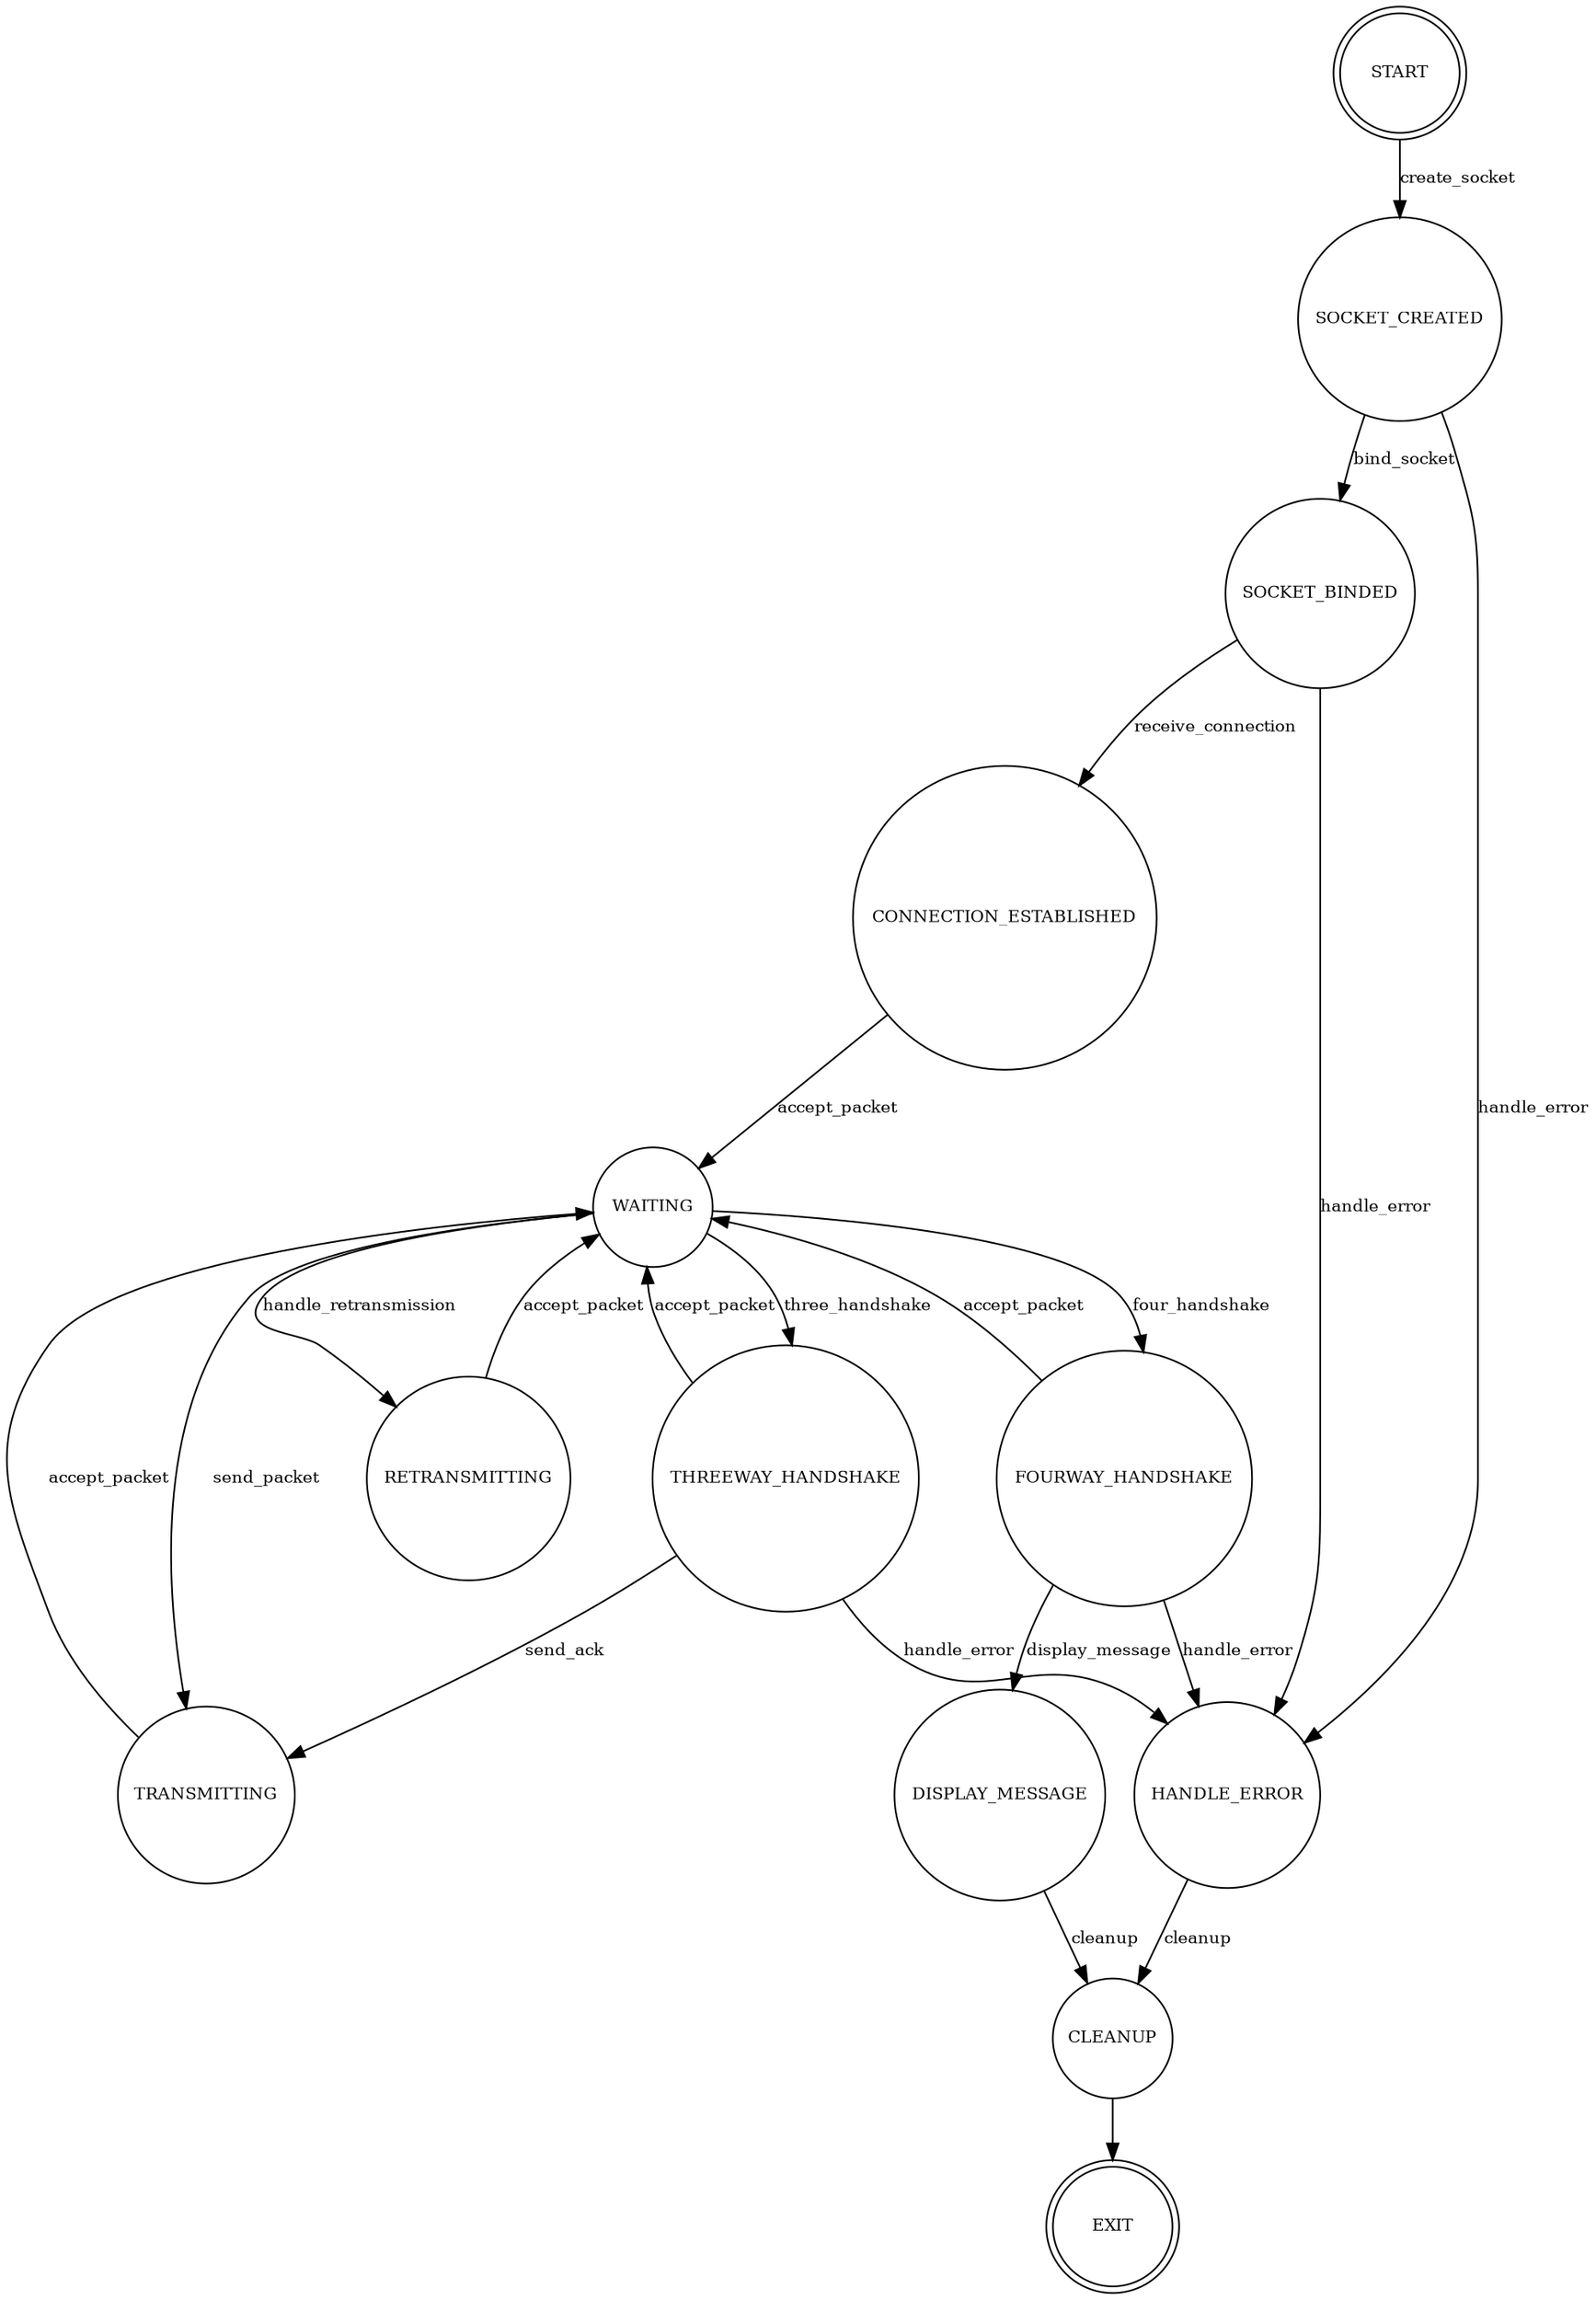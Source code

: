 digraph Server {
    node [shape=circle; fontsize=10; width=1;height=1;];
    edge [fontsize=10];

    START [label="START", shape=doublecircle]
    HANDLE_ERROR [label="HANDLE_ERROR", shape=circle]
    SOCKET_CREATED [label="SOCKET_CREATED", shape=circle]
    SOCKET_BINDED [label="SOCKET_BINDED", shape=circle]
    CONNECTION_ESTABLISHED [label="CONNECTION_ESTABLISHED", shape=circle]
    WAITING[label="WAITING", shape=circle]
    THREEWAY_HANDSHAKE[label="THREEWAY_HANDSHAKE", shape=circle]
    FOURWAY_HANDSHAKE[label="FOURWAY_HANDSHAKE", shape=circle]
    TRANSMITTING [label="TRANSMITTING", shape=circle]
    RETRANSMITTING [label="RETRANSMITTING", shape=circle]
    CLEANUP [label="CLEANUP", shape=circle]
    EXIT [label="EXIT", shape=doublecircle]

    START -> SOCKET_CREATED [label="create_socket"]
    SOCKET_CREATED -> SOCKET_BINDED [label="bind_socket"]
    SOCKET_CREATED -> HANDLE_ERROR [label="handle_error"]
    SOCKET_BINDED -> CONNECTION_ESTABLISHED [label="receive_connection"]
    SOCKET_BINDED -> HANDLE_ERROR [label="handle_error"]
    CONNECTION_ESTABLISHED -> WAITING [label="accept_packet"]
    THREEWAY_HANDSHAKE -> TRANSMITTING [label="send_ack"]
    THREEWAY_HANDSHAKE -> HANDLE_ERROR [label="handle_error"]
    THREEWAY_HANDSHAKE -> WAITING [label="accept_packet"]
    TRANSMITTING -> WAITING [label="accept_packet"]
    WAITING -> TRANSMITTING [label="send_packet"]
    WAITING -> THREEWAY_HANDSHAKE [label="three_handshake"]
    WAITING -> FOURWAY_HANDSHAKE [label="four_handshake"]
    WAITING -> RETRANSMITTING [label="handle_retransmission"]
    RETRANSMITTING -> WAITING [label="accept_packet"]
    FOURWAY_HANDSHAKE -> HANDLE_ERROR [label="handle_error"]
    FOURWAY_HANDSHAKE -> DISPLAY_MESSAGE[label="display_message"]
    FOURWAY_HANDSHAKE -> WAITING [label="accept_packet"]
    DISPLAY_MESSAGE -> CLEANUP [label="cleanup"]
    HANDLE_ERROR -> CLEANUP [label="cleanup"]
    CLEANUP -> EXIT
}